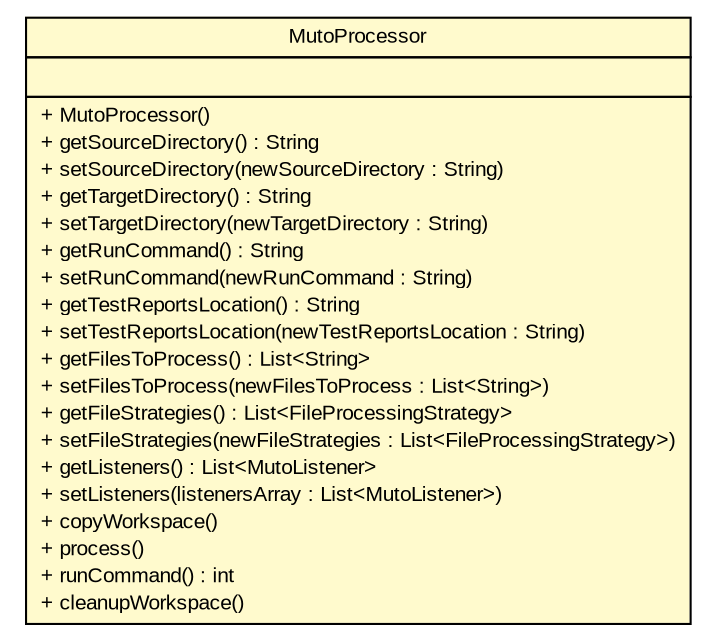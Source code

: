 #!/usr/local/bin/dot
#
# Class diagram 
# Generated by UMLGraph version R5_6 (http://www.umlgraph.org/)
#

digraph G {
	edge [fontname="arial",fontsize=10,labelfontname="arial",labelfontsize=10];
	node [fontname="arial",fontsize=10,shape=plaintext];
	nodesep=0.25;
	ranksep=0.5;
	// com.github.mkolisnyk.muto.processor.MutoProcessor
	c329 [label=<<table title="com.github.mkolisnyk.muto.processor.MutoProcessor" border="0" cellborder="1" cellspacing="0" cellpadding="2" port="p" bgcolor="lemonChiffon" href="./MutoProcessor.html">
		<tr><td><table border="0" cellspacing="0" cellpadding="1">
<tr><td align="center" balign="center"> MutoProcessor </td></tr>
		</table></td></tr>
		<tr><td><table border="0" cellspacing="0" cellpadding="1">
<tr><td align="left" balign="left">  </td></tr>
		</table></td></tr>
		<tr><td><table border="0" cellspacing="0" cellpadding="1">
<tr><td align="left" balign="left"> + MutoProcessor() </td></tr>
<tr><td align="left" balign="left"> + getSourceDirectory() : String </td></tr>
<tr><td align="left" balign="left"> + setSourceDirectory(newSourceDirectory : String) </td></tr>
<tr><td align="left" balign="left"> + getTargetDirectory() : String </td></tr>
<tr><td align="left" balign="left"> + setTargetDirectory(newTargetDirectory : String) </td></tr>
<tr><td align="left" balign="left"> + getRunCommand() : String </td></tr>
<tr><td align="left" balign="left"> + setRunCommand(newRunCommand : String) </td></tr>
<tr><td align="left" balign="left"> + getTestReportsLocation() : String </td></tr>
<tr><td align="left" balign="left"> + setTestReportsLocation(newTestReportsLocation : String) </td></tr>
<tr><td align="left" balign="left"> + getFilesToProcess() : List&lt;String&gt; </td></tr>
<tr><td align="left" balign="left"> + setFilesToProcess(newFilesToProcess : List&lt;String&gt;) </td></tr>
<tr><td align="left" balign="left"> + getFileStrategies() : List&lt;FileProcessingStrategy&gt; </td></tr>
<tr><td align="left" balign="left"> + setFileStrategies(newFileStrategies : List&lt;FileProcessingStrategy&gt;) </td></tr>
<tr><td align="left" balign="left"> + getListeners() : List&lt;MutoListener&gt; </td></tr>
<tr><td align="left" balign="left"> + setListeners(listenersArray : List&lt;MutoListener&gt;) </td></tr>
<tr><td align="left" balign="left"> + copyWorkspace() </td></tr>
<tr><td align="left" balign="left"> + process() </td></tr>
<tr><td align="left" balign="left"> + runCommand() : int </td></tr>
<tr><td align="left" balign="left"> + cleanupWorkspace() </td></tr>
		</table></td></tr>
		</table>>, URL="./MutoProcessor.html", fontname="arial", fontcolor="black", fontsize=10.0];
}


